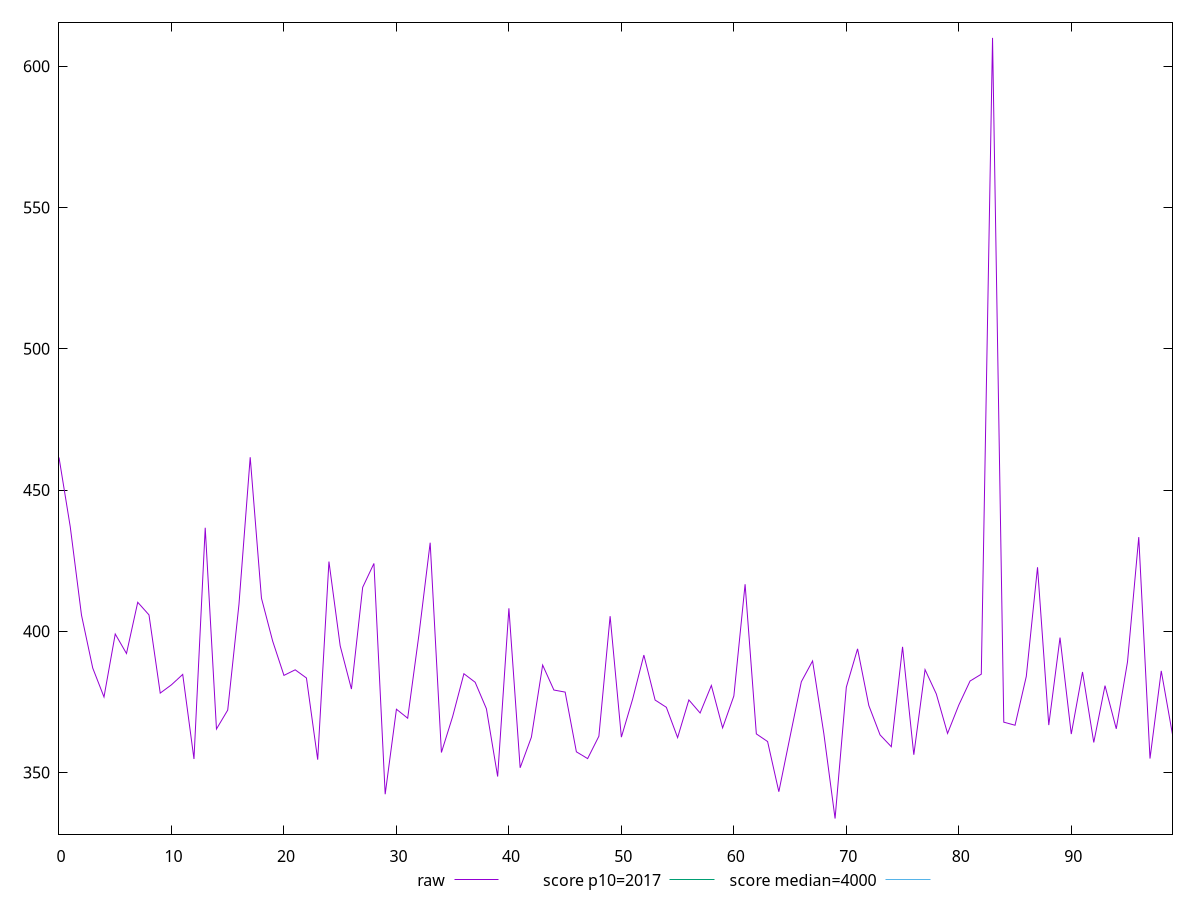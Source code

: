 reset

$raw <<EOF
0 461.5240000000003
1 436.9920000000001
2 405.7080000000001
3 386.98000000000013
4 376.74
5 399.028
6 392.1280000000002
7 410.2639999999999
8 405.8
9 378.116
10 381.05599999999987
11 384.7280000000001
12 354.796
13 436.64799999999997
14 365.4
15 372.09999999999997
16 409.53600000000006
17 461.60400000000044
18 411.7160000000001
19 396.4840000000001
20 384.3840000000001
21 386.35600000000017
22 383.46000000000004
23 354.5520000000001
24 424.6760000000001
25 394.8399999999998
26 379.548
27 415.5519999999999
28 424.0080000000002
29 342.32400000000007
30 372.4039999999999
31 369.232
32 398.7399999999999
33 431.3520000000002
34 357.08799999999997
35 369.836
36 384.97200000000015
37 381.94800000000004
38 372.57999999999987
39 348.584
40 408.1360000000002
41 351.68000000000006
42 362.51199999999994
43 388.03599999999994
44 379.20000000000016
45 378.472
46 357.33200000000005
47 354.9240000000001
48 362.84400000000005
49 405.34
50 362.52
51 375.9679999999999
52 391.572
53 375.6519999999999
54 373.0799999999999
55 362.364
56 375.6919999999999
57 371.07200000000023
58 380.81600000000014
59 365.808
60 377.088
61 416.648
62 363.6759999999998
63 360.96399999999994
64 343.20399999999984
65 362.75200000000007
66 382.1320000000001
67 389.496
68 363.808
69 333.7199999999999
70 380.2000000000001
71 393.78400000000005
72 373.72
73 363.324
74 359.132
75 394.4920000000001
76 356.2840000000001
77 386.41600000000005
78 377.8200000000001
79 363.84399999999994
80 373.88799999999986
81 382.384
82 384.80400000000014
83 610.0320000000004
84 367.82400000000007
85 366.7400000000001
86 384.01199999999994
87 422.65200000000004
88 366.79599999999994
89 397.768
90 363.62
91 385.588
92 360.648
93 380.7520000000001
94 365.46799999999996
95 389.18000000000006
96 433.33599999999996
97 354.948
98 385.9759999999997
99 363.4479999999999
EOF

set key outside below
set xrange [0:99]
set yrange [328.1937599999999:615.5582400000004]
set trange [328.1937599999999:615.5582400000004]
set terminal svg size 640, 500 enhanced background rgb 'white'
set output "report_00026_2021-02-22T21:38:55.199Z/mainthread-work-breakdown/samples/pages+cached+noadtech+nomedia+nocss/raw/values.svg"

plot $raw title "raw" with line, \
     2017 title "score p10=2017", \
     4000 title "score median=4000"

reset
